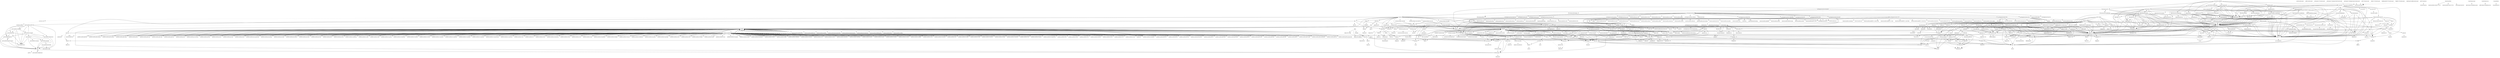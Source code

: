digraph depends {
    node [shape=plaintext]
"alsa-conf" -> "libasound-lic" [style=dotted]
"alsa-state" -> "alsa-state-lic" [style=dotted]
"alsa-state" -> "alsa-states" [style=dotted]
"alsa-state" -> "alsa-utils-alsactl"
"alsa-states" -> "alsa-state-lic" [style=dotted]
"alsa-utils-alsactl" -> "alsa-states" [style=dotted]
"alsa-utils-alsactl" -> "alsa-utils-lic" [style=dotted]
"alsa-utils-alsactl" -> "libasound2"
"alsa-utils-alsamixer" -> "alsa-utils-lic" [style=dotted]
"alsa-utils-alsamixer" -> "libasound2"
"alsa-utils-alsamixer" -> "libformw5"
"alsa-utils-alsamixer" -> "libmenuw5"
"alsa-utils-alsamixer" -> "libncursesw5"
"alsa-utils-alsamixer" -> "libpanelw5"
"alsa-utils-alsamixer" -> "libtinfo5"
"android-kernel-bootimg" -> "android-kernel-bootimg-lic" [style=dotted]
"apm" -> "apmd-lic" [style=dotted]
"apmd" -> "apmd-lic" [style=dotted]
"apmd" -> "libapm1"
"apm" -> "libapm1"
"avahi-daemon" -> "avahi-lic" [style=dotted]
"avahi-daemon" -> "base-files"
"avahi-daemon" -> "base-passwd"
"avahi-daemon" -> "libavahi-common3"
"avahi-daemon" -> "libavahi-core7"
"avahi-daemon" -> "libcap2"
"avahi-daemon" -> "libdaemon0"
"avahi-daemon" -> "libdbus-1-3"
"avahi-daemon" -> "libexpat1"
"avahi-daemon" -> "libnss-mdns" [style=dotted]
"avahi-daemon" -> "shadow"
"avahi-locale-en-gb" -> "virtual-locale-en-gb" [style=dotted]
"base-files" -> "base-files-lic" [style=dotted]
"base-passwd" -> "base-passwd-lic" [style=dotted]
"bash" -> "base-files"
"bash" -> "bash-lic" [style=dotted]
"bash" -> "libtinfo5"
"bluez5" -> "bluez5-lic" [style=dotted]
"bluez5" -> "libdbus-1-3"
"bluez5" -> "libglib-2.0-0"
"bluez5" -> "libreadline8"
"bluez5" -> "libudev1"
"busybox" -> "busybox-lic" [style=dotted]
"busybox" -> "busybox-udhcpc" [style=dotted]
"busybox-syslog" -> "busybox"
"busybox-syslog" -> "busybox-lic" [style=dotted]
"busybox-udhcpc" -> "busybox-lic" [style=dotted]
"connman" -> "bluez5"
"connman-conf" -> "connman-conf-lic" [style=dotted]
"connman" -> "connman-conf" [style=dotted]
"connman" -> "connman-lic" [style=dotted]
"connman" -> "connman-plugin-vpn-l2tp" [style=dotted]
"connman" -> "connman-plugin-vpn-openvpn" [style=dotted]
"connman" -> "connman-plugin-vpn-pppt" [style=dotted]
"connman" -> "connman-plugin-vpn-vpnc" [style=dotted]
"connman" -> "connman-tests" [style=dotted]
"connman" -> "connman-tools" [style=dotted]
"connman" -> "connman-vpn" [style=dotted]
"connman" -> "connman-wait-online" [style=dotted]
"connman" -> "dbus-1"
"connman" -> "iptables"
"connman" -> "libdbus-1-3"
"connman" -> "libglib-2.0-0"
"connman" -> "libgnutls30"
"connman" -> "neard" [style=dotted]
"connman" -> "ofono"
"connman" -> "openvpn"
"connman-plugin-vpn-l2tp" -> "connman-vpn"
"connman-plugin-vpn-openvpn" -> "connman-vpn"
"connman-plugin-vpn-openvpn" -> "libdbus-1-3"
"connman-plugin-vpn-vpnc" -> "connman-vpn"
"connman-plugin-vpn-vpnc" -> "libdbus-1-3"
"connman" -> "pptp-linux"
"connman-tests" -> "connman-lic" [style=dotted]
"connman-tests" -> "iptables"
"connman-tests" -> "libdbus-1-3"
"connman-tests" -> "libglib-2.0-0"
"connman-tests" -> "libgnutls30"
"connman-tools" -> "connman"
"connman-tools" -> "connman-lic" [style=dotted]
"connman-tools" -> "libglib-2.0-0"
"connman-tools" -> "libgnutls30"
"connman" -> "vpnc"
"connman-vpn" -> "connman-lic" [style=dotted]
"connman-vpn" -> "libdbus-1-3"
"connman-vpn" -> "libglib-2.0-0"
"connman-vpn" -> "libgnutls30"
"connman-wait-online" -> "connman-lic" [style=dotted]
"connman-wait-online" -> "libdbus-1-3"
"connman-wait-online" -> "libglib-2.0-0"
"connman" -> "wpa-supplicant"
"connman" -> "xl2tpd"
"cpushareholder-stub" -> "cpushareholder-stub-lic" [style=dotted]
"dbus-1" -> "base-files"
"dbus-1" -> "base-passwd"
"dbus-1" -> "dbus-lic" [style=dotted]
"dbus-1" -> "libdbus-1-3"
"dbus-1" -> "libexpat1"
"dbus-1" -> "libsystemd0"
"dbus-1" -> "shadow"
"directfb" -> "directfb-lic" [style=dotted]
"directfb" -> "libfreetype6"
"directfb" -> "libjpeg62"
"directfb" -> "libpng16-16"
"directfb" -> "libstdc++6"
"directfb" -> "libz1"
"dosfstools" -> "dosfstools-lic" [style=dotted]
"e2fsprogs-badblocks" -> "e2fsprogs-lic" [style=dotted]
"e2fsprogs-badblocks" -> "libcom-err2"
"e2fsprogs-badblocks" -> "libext2fs2"
"e2fsprogs-e2fsck" -> "e2fsprogs-lic" [style=dotted]
"e2fsprogs-e2fsck" -> "libblkid1"
"e2fsprogs-e2fsck" -> "libcom-err2"
"e2fsprogs-e2fsck" -> "libe2p2"
"e2fsprogs-e2fsck" -> "libext2fs2"
"e2fsprogs-e2fsck" -> "libuuid1"
"e2fsprogs" -> "e2fsprogs-badblocks"
"e2fsprogs" -> "e2fsprogs-e2fsck" [style=dotted]
"e2fsprogs" -> "e2fsprogs-lic" [style=dotted]
"e2fsprogs" -> "e2fsprogs-mke2fs" [style=dotted]
"e2fsprogs" -> "libblkid1"
"e2fsprogs" -> "libcom-err2"
"e2fsprogs" -> "libe2p2"
"e2fsprogs" -> "libext2fs2"
"e2fsprogs" -> "libss2"
"e2fsprogs" -> "libuuid1"
"e2fsprogs-mke2fs" -> "e2fsprogs-lic" [style=dotted]
"e2fsprogs-mke2fs" -> "libblkid1"
"e2fsprogs-mke2fs" -> "libcom-err2"
"e2fsprogs-mke2fs" -> "libe2p2"
"e2fsprogs-mke2fs" -> "libext2fs2"
"e2fsprogs-mke2fs" -> "libuuid1"
"fontconfig-utils" -> "libfontconfig1"
"fontconfig-utils" -> "libfontconfig-lic" [style=dotted]
"fontconfig-utils" -> "libfreetype6"
"glibc-gconv-iso8859-1" -> "glibc-gconv"
"glibc-locale-en-gb" -> "virtual-locale-en-gb" [style=dotted]
"gstreamer1.0" -> "gstreamer1.0-lic" [style=dotted]
"gstreamer1.0" -> "libcap2"
"gstreamer1.0" -> "libglib-2.0-0"
"gstreamer1.0-locale-en-gb" -> "virtual-locale-en-gb" [style=dotted]
"gstreamer1.0-plugins-bad-locale-en-gb" -> "virtual-locale-en-gb" [style=dotted]
"gstreamer1.0-plugins-base-locale-en-gb" -> "virtual-locale-en-gb" [style=dotted]
"gtk+3-demo" -> "gtk+3-lic" [style=dotted]
"gtk+3-demo" -> "libatk-1.0-0"
"gtk+3-demo" -> "libcairo2"
"gtk+3-demo" -> "libepoxy0"
"gtk+3-demo" -> "libgdk-pixbuf-2.0-0"
"gtk+3-demo" -> "libglib-2.0-0"
"gtk+3-demo" -> "libgtk-3.0"
"gtk+3-demo" -> "libharfbuzz0"
"gtk+3-demo" -> "pango"
"gtk+3-locale-en-gb" -> "virtual-locale-en-gb" [style=dotted]
"gtk+3-locale-en" -> "virtual-locale-en" [style=dotted]
"hdparm" -> "hdparm-lic" [style=dotted]
"iptables" -> "iptables-lic" [style=dotted]
"iptables" -> "iptables-modules" [style=dotted]
"iptables" -> "iptables-module-xt-standard"
"iptables" -> "kernel-module-iptable-filter" [style=dotted]
"iptables" -> "kernel-module-iptable-nat" [style=dotted]
"iptables" -> "kernel-module-ip-tables" [style=dotted]
"iptables" -> "kernel-module-ipt-masquerade" [style=dotted]
"iptables" -> "kernel-module-nf-conntrack-ipv4" [style=dotted]
"iptables" -> "kernel-module-nf-conntrack" [style=dotted]
"iptables" -> "kernel-module-nf-defrag-ipv4" [style=dotted]
"iptables" -> "kernel-module-nf-nat" [style=dotted]
"iptables" -> "kernel-module-x-tables" [style=dotted]
"iptables-module-ebt-802-3" -> "iptables"
"iptables-module-ebt-ip" -> "iptables"
"iptables-module-ebt-log" -> "iptables"
"iptables-module-ebt-mark-m" -> "iptables"
"iptables-module-ip6t-ah" -> "iptables"
"iptables-module-ip6t-dnat" -> "iptables"
"iptables-module-ip6t-dnpt" -> "iptables"
"iptables-module-ip6t-dst" -> "iptables"
"iptables-module-ip6t-eui64" -> "iptables"
"iptables-module-ip6t-frag" -> "iptables"
"iptables-module-ip6t-hbh" -> "iptables"
"iptables-module-ip6t-hl" -> "iptables"
"iptables-module-ip6t-icmp6" -> "iptables"
"iptables-module-ip6t-ipv6header" -> "iptables"
"iptables-module-ip6t-log" -> "iptables"
"iptables-module-ip6t-masquerade" -> "iptables"
"iptables-module-ip6t-mh" -> "iptables"
"iptables-module-ip6t-netmap" -> "iptables"
"iptables-module-ip6t-redirect" -> "iptables"
"iptables-module-ip6t-reject" -> "iptables"
"iptables-module-ip6t-rt" -> "iptables"
"iptables-module-ip6t-snat" -> "iptables"
"iptables-module-ip6t-snpt" -> "iptables"
"iptables-module-ip6t-srh" -> "iptables"
"iptables-module-ipt-ah" -> "iptables"
"iptables-module-ipt-clusterip" -> "iptables"
"iptables-module-ipt-dnat" -> "iptables"
"iptables-module-ipt-ecn" -> "iptables"
"iptables-module-ipt-icmp" -> "iptables"
"iptables-module-ipt-log" -> "iptables"
"iptables-module-ipt-masquerade" -> "iptables"
"iptables-module-ipt-netmap" -> "iptables"
"iptables-module-ipt-realm" -> "iptables"
"iptables-module-ipt-redirect" -> "iptables"
"iptables-module-ipt-reject" -> "iptables"
"iptables-module-ipt-snat" -> "iptables"
"iptables-module-ipt-ttl" -> "iptables"
"iptables-module-ipt-ulog" -> "iptables"
"iptables-modules" -> "iptables-lic" [style=dotted]
"iptables-modules" -> "iptables-module-ebt-802-3"
"iptables-modules" -> "iptables-module-ebt-ip"
"iptables-modules" -> "iptables-module-ebt-log"
"iptables-modules" -> "iptables-module-ebt-mark-m"
"iptables-modules" -> "iptables-module-ip6t-ah"
"iptables-modules" -> "iptables-module-ip6t-dnat"
"iptables-modules" -> "iptables-module-ip6t-dnpt"
"iptables-modules" -> "iptables-module-ip6t-dst"
"iptables-modules" -> "iptables-module-ip6t-eui64"
"iptables-modules" -> "iptables-module-ip6t-frag"
"iptables-modules" -> "iptables-module-ip6t-hbh"
"iptables-modules" -> "iptables-module-ip6t-hl"
"iptables-modules" -> "iptables-module-ip6t-icmp6"
"iptables-modules" -> "iptables-module-ip6t-ipv6header"
"iptables-modules" -> "iptables-module-ip6t-log"
"iptables-modules" -> "iptables-module-ip6t-masquerade"
"iptables-modules" -> "iptables-module-ip6t-mh"
"iptables-modules" -> "iptables-module-ip6t-netmap"
"iptables-modules" -> "iptables-module-ip6t-redirect"
"iptables-modules" -> "iptables-module-ip6t-reject"
"iptables-modules" -> "iptables-module-ip6t-rt"
"iptables-modules" -> "iptables-module-ip6t-snat"
"iptables-modules" -> "iptables-module-ip6t-snpt"
"iptables-modules" -> "iptables-module-ip6t-srh"
"iptables-modules" -> "iptables-module-ipt-ah"
"iptables-modules" -> "iptables-module-ipt-clusterip"
"iptables-modules" -> "iptables-module-ipt-dnat"
"iptables-modules" -> "iptables-module-ipt-ecn"
"iptables-modules" -> "iptables-module-ipt-icmp"
"iptables-modules" -> "iptables-module-ipt-log"
"iptables-modules" -> "iptables-module-ipt-masquerade"
"iptables-modules" -> "iptables-module-ipt-netmap"
"iptables-modules" -> "iptables-module-ipt-realm"
"iptables-modules" -> "iptables-module-ipt-redirect"
"iptables-modules" -> "iptables-module-ipt-reject"
"iptables-modules" -> "iptables-module-ipt-snat"
"iptables-modules" -> "iptables-module-ipt-ttl"
"iptables-modules" -> "iptables-module-ipt-ulog"
"iptables-modules" -> "iptables-module-xt-addrtype"
"iptables-modules" -> "iptables-module-xt-audit"
"iptables-modules" -> "iptables-module-xt-bpf"
"iptables-modules" -> "iptables-module-xt-cgroup"
"iptables-modules" -> "iptables-module-xt-checksum"
"iptables-modules" -> "iptables-module-xt-classify"
"iptables-modules" -> "iptables-module-xt-cluster"
"iptables-modules" -> "iptables-module-xt-comment"
"iptables-modules" -> "iptables-module-xt-connbytes"
"iptables-modules" -> "iptables-module-xt-connlimit"
"iptables-modules" -> "iptables-module-xt-connmark"
"iptables-modules" -> "iptables-module-xt-connsecmark"
"iptables-modules" -> "iptables-module-xt-conntrack"
"iptables-modules" -> "iptables-module-xt-cpu"
"iptables-modules" -> "iptables-module-xt-ct"
"iptables-modules" -> "iptables-module-xt-dccp"
"iptables-modules" -> "iptables-module-xt-devgroup"
"iptables-modules" -> "iptables-module-xt-dscp"
"iptables-modules" -> "iptables-module-xt-ecn"
"iptables-modules" -> "iptables-module-xt-esp"
"iptables-modules" -> "iptables-module-xt-hashlimit"
"iptables-modules" -> "iptables-module-xt-helper"
"iptables-modules" -> "iptables-module-xt-hmark"
"iptables-modules" -> "iptables-module-xt-idletimer"
"iptables-modules" -> "iptables-module-xt-ipcomp"
"iptables-modules" -> "iptables-module-xt-iprange"
"iptables-modules" -> "iptables-module-xt-ipvs"
"iptables-modules" -> "iptables-module-xt-led"
"iptables-modules" -> "iptables-module-xt-length"
"iptables-modules" -> "iptables-module-xt-limit"
"iptables-modules" -> "iptables-module-xt-mac"
"iptables-modules" -> "iptables-module-xt-mangle"
"iptables-modules" -> "iptables-module-xt-mark"
"iptables-modules" -> "iptables-module-xt-multiport"
"iptables-modules" -> "iptables-module-xt-nfacct"
"iptables-modules" -> "iptables-module-xt-nflog"
"iptables-modules" -> "iptables-module-xt-nfqueue"
"iptables-modules" -> "iptables-module-xt-notrack"
"iptables-modules" -> "iptables-module-xt-osf"
"iptables-modules" -> "iptables-module-xt-owner"
"iptables-modules" -> "iptables-module-xt-physdev"
"iptables-modules" -> "iptables-module-xt-pkttype"
"iptables-modules" -> "iptables-module-xt-policy"
"iptables-modules" -> "iptables-module-xt-quota"
"iptables-modules" -> "iptables-module-xt-rateest"
"iptables-modules" -> "iptables-module-xt-recent"
"iptables-modules" -> "iptables-module-xt-rpfilter"
"iptables-modules" -> "iptables-module-xt-sctp"
"iptables-modules" -> "iptables-module-xt-secmark"
"iptables-modules" -> "iptables-module-xt-set"
"iptables-modules" -> "iptables-module-xt-socket"
"iptables-modules" -> "iptables-module-xt-standard"
"iptables-modules" -> "iptables-module-xt-state"
"iptables-modules" -> "iptables-module-xt-statistic"
"iptables-modules" -> "iptables-module-xt-string"
"iptables-modules" -> "iptables-module-xt-synproxy"
"iptables-modules" -> "iptables-module-xt-tcp"
"iptables-modules" -> "iptables-module-xt-tcpmss"
"iptables-modules" -> "iptables-module-xt-tcpoptstrip"
"iptables-modules" -> "iptables-module-xt-tee"
"iptables-modules" -> "iptables-module-xt-time"
"iptables-modules" -> "iptables-module-xt-tos"
"iptables-modules" -> "iptables-module-xt-tproxy"
"iptables-modules" -> "iptables-module-xt-trace"
"iptables-modules" -> "iptables-module-xt-u32"
"iptables-modules" -> "iptables-module-xt-udp"
"iptables-module-xt-addrtype" -> "iptables"
"iptables-module-xt-audit" -> "iptables"
"iptables-module-xt-bpf" -> "iptables"
"iptables-module-xt-cgroup" -> "iptables"
"iptables-module-xt-checksum" -> "iptables"
"iptables-module-xt-classify" -> "iptables"
"iptables-module-xt-cluster" -> "iptables"
"iptables-module-xt-comment" -> "iptables"
"iptables-module-xt-connbytes" -> "iptables"
"iptables-module-xt-connlimit" -> "iptables"
"iptables-module-xt-connmark" -> "iptables"
"iptables-module-xt-connsecmark" -> "iptables"
"iptables-module-xt-conntrack" -> "iptables"
"iptables-module-xt-cpu" -> "iptables"
"iptables-module-xt-ct" -> "iptables"
"iptables-module-xt-dccp" -> "iptables"
"iptables-module-xt-devgroup" -> "iptables"
"iptables-module-xt-dscp" -> "iptables"
"iptables-module-xt-ecn" -> "iptables"
"iptables-module-xt-esp" -> "iptables"
"iptables-module-xt-hashlimit" -> "iptables"
"iptables-module-xt-helper" -> "iptables"
"iptables-module-xt-hmark" -> "iptables"
"iptables-module-xt-idletimer" -> "iptables"
"iptables-module-xt-ipcomp" -> "iptables"
"iptables-module-xt-iprange" -> "iptables"
"iptables-module-xt-ipvs" -> "iptables"
"iptables-module-xt-led" -> "iptables"
"iptables-module-xt-length" -> "iptables"
"iptables-module-xt-limit" -> "iptables"
"iptables-module-xt-mac" -> "iptables"
"iptables-module-xt-mangle" -> "iptables"
"iptables-module-xt-mark" -> "iptables"
"iptables-module-xt-multiport" -> "iptables"
"iptables-module-xt-nfacct" -> "iptables"
"iptables-module-xt-nflog" -> "iptables"
"iptables-module-xt-nfqueue" -> "iptables"
"iptables-module-xt-notrack" -> "iptables"
"iptables-module-xt-osf" -> "iptables"
"iptables-module-xt-owner" -> "iptables"
"iptables-module-xt-physdev" -> "iptables"
"iptables-module-xt-pkttype" -> "iptables"
"iptables-module-xt-policy" -> "iptables"
"iptables-module-xt-quota" -> "iptables"
"iptables-module-xt-rateest" -> "iptables"
"iptables-module-xt-recent" -> "iptables"
"iptables-module-xt-rpfilter" -> "iptables"
"iptables-module-xt-sctp" -> "iptables"
"iptables-module-xt-secmark" -> "iptables"
"iptables-module-xt-set" -> "iptables"
"iptables-module-xt-socket" -> "iptables"
"iptables-module-xt-standard" -> "iptables"
"iptables-module-xt-state" -> "iptables"
"iptables-module-xt-statistic" -> "iptables"
"iptables-module-xt-string" -> "iptables"
"iptables-module-xt-synproxy" -> "iptables"
"iptables-module-xt-tcp" -> "iptables"
"iptables-module-xt-tcpmss" -> "iptables"
"iptables-module-xt-tcpoptstrip" -> "iptables"
"iptables-module-xt-tee" -> "iptables"
"iptables-module-xt-time" -> "iptables"
"iptables-module-xt-tos" -> "iptables"
"iptables-module-xt-tproxy" -> "iptables"
"iptables-module-xt-trace" -> "iptables"
"iptables-module-xt-u32" -> "iptables"
"iptables-module-xt-udp" -> "iptables"
"iw" -> "iw-lic" [style=dotted]
"iw" -> "libnl-3-200"
"iw" -> "libnl-genl-3-200"
"kbd-consolefonts" -> "kbd-lic" [style=dotted]
"kbd" -> "kbd-lic" [style=dotted]
"kbd-keymaps" -> "kbd-lic" [style=dotted]
"kernel-modules" -> "kernel-module-overlay-3.18.31"
"kernel-modules" -> "kernel-module-wlan-3.18.31"
"kernel-modules" -> "linux-xiaomi-tissot-lic" [style=dotted]
"keymaps" -> "kbd"
"keymaps" -> "keymaps-lic" [style=dotted]
"kmod" -> "kmod-lic" [style=dotted]
"kmod" -> "libz1"
"libacl1" -> "acl-lic" [style=dotted]
"libacl1" -> "libattr1"
"libapm1" -> "apmd-lic" [style=dotted]
"libarchive" -> "libarchive-lic" [style=dotted]
"libarchive" -> "libbz2-1"
"libarchive" -> "liblzma5"
"libarchive" -> "liblzo2-2"
"libarchive" -> "libxml2"
"libarchive" -> "libz1"
"libasound2" -> "alsa-conf"
"libasound2" -> "libasound-lic" [style=dotted]
"libatk-1.0-0" -> "libatk-1.0-lic" [style=dotted]
"libatk-1.0-0" -> "libglib-2.0-0"
"libatk-1.0-locale-en-gb" -> "virtual-locale-en-gb" [style=dotted]
"libattr1" -> "attr-lic" [style=dotted]
"libavahi-common3" -> "avahi-lic" [style=dotted]
"libavahi-core7" -> "avahi-lic" [style=dotted]
"libavahi-core7" -> "libavahi-common3"
"libblkid1" -> "libuuid1"
"libbz2-1" -> "bzip2-lic" [style=dotted]
"libcairo2" -> "directfb"
"libcairo2" -> "libcairo-lic" [style=dotted]
"libcairo2" -> "libfontconfig1"
"libcairo2" -> "libfreetype6"
"libcairo2" -> "libpixman-1-0"
"libcairo2" -> "libpng16-16"
"libcairo2" -> "libz1"
"libcairo-gobject2" -> "directfb"
"libcairo-gobject2" -> "libcairo2"
"libcairo-gobject2" -> "libcairo-lic" [style=dotted]
"libcairo-gobject2" -> "libfontconfig1"
"libcairo-gobject2" -> "libfreetype6"
"libcairo-gobject2" -> "libglib-2.0-0"
"libcairo-gobject2" -> "libpixman-1-0"
"libcairo-gobject2" -> "libpng16-16"
"libcairo-gobject2" -> "libz1"
"libcap2" -> "libcap-lic" [style=dotted]
"libcom-err2" -> "e2fsprogs-lic" [style=dotted]
"libconnman-qt5-1" -> "connman"
"libconnman-qt5-1" -> "libconnman-qt5-lic" [style=dotted]
"libconnman-qt5-1" -> "libconnman-qt5-plugins" [style=dotted]
"libconnman-qt5-1" -> "libconnman-qt5-qmlplugins" [style=dotted]
"libconnman-qt5-1" -> "libstdc++6"
"libconnman-qt5-1" -> "qtbase"
"libconnman-qt5-plugins" -> "libconnman-qt5-lic" [style=dotted]
"libconnman-qt5-qmlplugins" -> "libconnman-qt5-1"
"libconnman-qt5-qmlplugins" -> "libconnman-qt5-lic" [style=dotted]
"libconnman-qt5-qmlplugins" -> "libstdc++6"
"libconnman-qt5-qmlplugins" -> "qtbase"
"libconnman-qt5-qmlplugins" -> "qtdeclarative"
"libcrypt1" -> "libcrypt-lic" [style=dotted]
"libcrypto1.1" -> "openssl-conf" [style=dotted]
"libcrypto1.1" -> "openssl-lic" [style=dotted]
"libdaemon0" -> "libdaemon-lic" [style=dotted]
"libdbus-1-3" -> "dbus-1" [style=dotted]
"libdbus-1-3" -> "dbus-lic" [style=dotted]
"libdbus-1-3" -> "libsystemd0"
"libe2p2" -> "e2fsprogs-lic" [style=dotted]
"libepoxy0" -> "libepoxy-lic" [style=dotted]
"liberation-fonts" -> "fontconfig-utils"
"liberation-fonts" -> "liberation-fonts-lic" [style=dotted]
"libexpat1" -> "libexpat-lic" [style=dotted]
"libext2fs2" -> "e2fsprogs-lic" [style=dotted]
"libext2fs2" -> "libblkid1"
"libext2fs2" -> "libcom-err2"
"libffi6" -> "libffi-lic" [style=dotted]
"libfontconfig1" -> "libexpat1"
"libfontconfig1" -> "libfontconfig-lic" [style=dotted]
"libfontconfig1" -> "libfreetype6"
"libformw5" -> "libncursesw5"
"libformw5" -> "libtinfo5"
"libfreetype6" -> "libfreetype-lic" [style=dotted]
"libfreetype6" -> "libz1"
"libfribidi0" -> "libfribidi-lic" [style=dotted]
"libgcrypt" -> "libcap2"
"libgcrypt" -> "libgcrypt-lic" [style=dotted]
"libgcrypt" -> "libgpg-error"
"libgdk-pixbuf-2.0-0" -> "libgdk-pixbuf-2.0-lic" [style=dotted]
"libgdk-pixbuf-2.0-0" -> "libglib-2.0-0"
"libgdk-pixbuf-2.0-0" -> "shared-mime-info"
"libgdk-pixbuf-2.0-loader-gif" -> "libgdk-pixbuf-2.0-0"
"libgdk-pixbuf-2.0-loader-gif" -> "libglib-2.0-0"
"libgdk-pixbuf-2.0-loader-jpeg" -> "libgdk-pixbuf-2.0-0"
"libgdk-pixbuf-2.0-loader-jpeg" -> "libglib-2.0-0"
"libgdk-pixbuf-2.0-loader-jpeg" -> "libjpeg62"
"libgdk-pixbuf-2.0-loader-png" -> "libgdk-pixbuf-2.0-0"
"libgdk-pixbuf-2.0-loader-png" -> "libglib-2.0-0"
"libgdk-pixbuf-2.0-loader-png" -> "libpng16-16"
"libgdk-pixbuf-2.0-loader-xpm" -> "libgdk-pixbuf-2.0-0"
"libgdk-pixbuf-2.0-loader-xpm" -> "libglib-2.0-0"
"libgdk-pixbuf-2.0-locale-en-gb" -> "virtual-locale-en-gb" [style=dotted]
"libglib-2.0-0" -> "libffi6"
"libglib-2.0-0" -> "libglib-2.0-lic" [style=dotted]
"libglib-2.0-0" -> "libmount1"
"libglib-2.0-0" -> "libpcre1"
"libglib-2.0-0" -> "libz1"
"libglib-2.0-0" -> "shared-mime-info" [style=dotted]
"libglib-2.0-locale-en-gb" -> "virtual-locale-en-gb" [style=dotted]
"libglib-2.0-utils" -> "libglib-2.0-0"
"libglib-2.0-utils" -> "libglib-2.0-lic" [style=dotted]
"libgmp10" -> "libgmp-lic" [style=dotted]
"libgnutls30" -> "libgmp10"
"libgnutls30" -> "libgnutls-lic" [style=dotted]
"libgnutls30" -> "libidn2-0"
"libgnutls30" -> "libunistring2"
"libgnutls30" -> "nettle"
"libgpg-error" -> "libgpg-error-lic" [style=dotted]
"libgstapp-1.0-0" -> "gstreamer1.0"
"libgstapp-1.0-0" -> "libglib-2.0-0"
"libgstaudio-1.0-0" -> "gstreamer1.0"
"libgstaudio-1.0-0" -> "libglib-2.0-0"
"libgstaudio-1.0-0" -> "libgsttag-1.0-0"
"libgstaudio-1.0-0" -> "liborc-0.4-0"
"libgstaudio-1.0-0" -> "libz1"
"libgstpbutils-1.0-0" -> "gstreamer1.0"
"libgstpbutils-1.0-0" -> "libglib-2.0-0"
"libgstpbutils-1.0-0" -> "libgstaudio-1.0-0"
"libgstpbutils-1.0-0" -> "libgsttag-1.0-0"
"libgstpbutils-1.0-0" -> "libgstvideo-1.0-0"
"libgstpbutils-1.0-0" -> "liborc-0.4-0"
"libgstpbutils-1.0-0" -> "libz1"
"libgstphotography-1.0-0" -> "gstreamer1.0"
"libgstphotography-1.0-0" -> "libglib-2.0-0"
"libgsttag-1.0-0" -> "gstreamer1.0"
"libgsttag-1.0-0" -> "libglib-2.0-0"
"libgsttag-1.0-0" -> "libz1"
"libgstvideo-1.0-0" -> "gstreamer1.0"
"libgstvideo-1.0-0" -> "libglib-2.0-0"
"libgstvideo-1.0-0" -> "liborc-0.4-0"
"libgtk-3.0" -> "adwaita-icon-theme-symbolic" [style=dotted]
"libgtk-3.0" -> "glibc-gconv-iso8859-1" [style=dotted]
"libgtk-3.0" -> "gtk+3-lic" [style=dotted]
"libgtk-3.0" -> "libatk-1.0-0"
"libgtk-3.0" -> "libcairo2"
"libgtk-3.0" -> "libcairo-gobject2"
"libgtk-3.0" -> "libepoxy0"
"libgtk-3.0" -> "liberation-fonts" [style=dotted]
"libgtk-3.0" -> "libfontconfig1"
"libgtk-3.0" -> "libfreetype6"
"libgtk-3.0" -> "libfribidi0"
"libgtk-3.0" -> "libgdk-pixbuf-2.0-0"
"libgtk-3.0" -> "libgdk-pixbuf-2.0-loader-gif" [style=dotted]
"libgtk-3.0" -> "libgdk-pixbuf-2.0-loader-jpeg" [style=dotted]
"libgtk-3.0" -> "libgdk-pixbuf-2.0-loader-png" [style=dotted]
"libgtk-3.0" -> "libgdk-pixbuf-2.0-loader-xpm" [style=dotted]
"libgtk-3.0" -> "libglib-2.0-0"
"libgtk-3.0" -> "libglib-2.0-utils"
"libgtk-3.0" -> "libharfbuzz0"
"libgtk-3.0" -> "libxkbcommon0"
"libgtk-3.0" -> "pango"
"libgtk-3.0" -> "shared-mime-info" [style=dotted]
"libgtk-3.0" -> "wayland"
"libharfbuzz0" -> "libfreetype6"
"libharfbuzz0" -> "libglib-2.0-0"
"libharfbuzz0" -> "libharfbuzz-lic" [style=dotted]
"libharfbuzz0" -> "libstdc++6"
"libhybris" -> "libhybris-lic" [style=dotted]
"libhybris" -> "libstdc++6"
"libhybris" -> "wayland"
"libicudata63" -> "icu-lic" [style=dotted]
"libicui18n63" -> "icu-lic" [style=dotted]
"libicui18n63" -> "libicudata63"
"libicui18n63" -> "libicuuc63"
"libicui18n63" -> "libstdc++6"
"libicuuc63" -> "icu-lic" [style=dotted]
"libicuuc63" -> "libicudata63"
"libicuuc63" -> "libstdc++6"
"libidn2-0" -> "libidn2-lic" [style=dotted]
"libidn2-0" -> "libunistring2"
"libjpeg62" -> "libjpeg-lic" [style=dotted]
"libjson-c4" -> "libjson-c-lic" [style=dotted]
"libkf5bluezqt5" -> "libkf5bluezqt-lic" [style=dotted]
"libkf5bluezqt5" -> "libstdc++6"
"libkf5bluezqt5" -> "qtbase"
"libkf5bluezqt5" -> "qtdeclarative"
"libkf5bluezqt5" -> "qtdeclarative-qmlplugins"
"libkmod2" -> "kmod-lic" [style=dotted]
"libkmod2" -> "libz1"
"liblunasysmgrcommon3" -> "libglib-2.0-0"
"liblunasysmgrcommon3" -> "libjson-c4"
"liblunasysmgrcommon3" -> "liblunasysmgrcommon-lic" [style=dotted]
"liblunasysmgrcommon3" -> "libnyx7"
"liblunasysmgrcommon3" -> "libpbnjson"
"liblunasysmgrcommon3" -> "libsqlite3-0"
"liblunasysmgrcommon3" -> "libstdc++6"
"liblunasysmgrcommon3" -> "luna-service2"
"liblunasysmgrcommon3" -> "pmloglib"
"liblunasysmgrcommon3" -> "qtbase"
"liblzma5" -> "xz-lic" [style=dotted]
"liblzo2-2" -> "liblzo2-lic" [style=dotted]
"libmenuw5" -> "libncursesw5"
"libmenuw5" -> "libtinfo5"
"libmount1" -> "libblkid1"
"libmount1" -> "libuuid1"
"libncursesw5" -> "libtinfo5"
"libnemodbus1" -> "libnemodbus-lic" [style=dotted]
"libnemodbus1" -> "libstdc++6"
"libnemodbus1" -> "qtbase"
"libnemodbus1" -> "qtdeclarative"
"libnl-3-200" -> "libnl-3-lic" [style=dotted]
"libnl-genl-3-200" -> "libnl-3-200"
"libnl-genl-3-200" -> "libnl-3-lic" [style=dotted]
"libnss-mdns" -> "avahi-daemon"
"libnss-mdns" -> "libnss-mdns-lic" [style=dotted]
"libnyx7" -> "libglib-2.0-0"
"libnyx7" -> "libnyx-lic" [style=dotted]
"libnyx7" -> "pmloglib"
"libopkg1" -> "libarchive"
"libopkg1" -> "opkg-lic" [style=dotted]
"libpanelw5" -> "libncursesw5"
"libpanelw5" -> "libtinfo5"
"libpbnjson" -> "libglib-2.0-0"
"libpbnjson" -> "libgmp10"
"libpbnjson" -> "libpbnjson-lic" [style=dotted]
"libpbnjson" -> "libstdc++6"
"libpbnjson" -> "libyajl2"
"libpbnjson" -> "uriparser"
"libpcap1" -> "libpcap-lic" [style=dotted]
"libpcre1" -> "libpcre-lic" [style=dotted]
"libpixman-1-0" -> "libpixman-1-lic" [style=dotted]
"libpng16-16" -> "libpng16-lic" [style=dotted]
"libpng16-16" -> "libz1"
"libqofono-qt5-0" -> "libqofono-qt5-lic" [style=dotted]
"libqofono-qt5-0" -> "libqt5xmlpatterns5"
"libqofono-qt5-0" -> "libstdc++6"
"libqofono-qt5-0" -> "qtbase"
"libqofono-qt5-0" -> "qtdeclarative"
"libqt5xmlpatterns5" -> "libqt5xmlpatterns-lic" [style=dotted]
"libqt5xmlpatterns5" -> "libqt5xmlpatterns-plugins" [style=dotted]
"libqt5xmlpatterns5" -> "libqt5xmlpatterns-qmlplugins" [style=dotted]
"libqt5xmlpatterns5" -> "libstdc++6"
"libqt5xmlpatterns5" -> "qtbase"
"libqt5xmlpatterns-plugins" -> "libqt5xmlpatterns-lic" [style=dotted]
"libqt5xmlpatterns-qmlplugins" -> "libqt5xmlpatterns5"
"libqt5xmlpatterns-qmlplugins" -> "libqt5xmlpatterns-lic" [style=dotted]
"libqt5xmlpatterns-qmlplugins" -> "libstdc++6"
"libqt5xmlpatterns-qmlplugins" -> "qtbase"
"libqt5xmlpatterns-qmlplugins" -> "qtdeclarative"
"libreadline8" -> "libreadline-lic" [style=dotted]
"libreadline8" -> "libtinfo5"
"libsqlite3-0" -> "sqlite3-lic" [style=dotted]
"libss2" -> "e2fsprogs-lic" [style=dotted]
"libss2" -> "libcom-err2"
"libssl1.1" -> "libcrypto1.1"
"libssl1.1" -> "openssl-lic" [style=dotted]
"libstdc++6" -> "gcc-runtime-lic" [style=dotted]
"libsystemd0" -> "libcap2"
"libsystemd0" -> "liblzma5"
"libsystemd0" -> "libmount1"
"libtinfo5" -> "ncurses-terminfo-base" [style=dotted]
"libtirpc3" -> "libtirpc-lic" [style=dotted]
"libudev1" -> "libmount1"
"libunistring2" -> "libunistring-lic" [style=dotted]
"libusb-1.0-0" -> "libudev1"
"libusb-1.0-0" -> "libusb-1.0-lic" [style=dotted]
"libxkbcommon0" -> "libxkbcommon-lic" [style=dotted]
"libxml2" -> "libxml2-lic" [style=dotted]
"libxml2" -> "libz1"
"libyajl2" -> "libyajl-lic" [style=dotted]
"libz1" -> "libz-lic" [style=dotted]
"locale-base-en-gb" -> "glibc-binary-localedata-en-gb"
"locale-base-en-us" -> "glibc-binary-localedata-en-us"
"luna-next-cardshell" -> "libconnman-qt5-1"
"luna-next-cardshell" -> "libnemodbus1"
"luna-next-cardshell" -> "libqofono-qt5-0"
"luna-next-cardshell" -> "luna-next"
"luna-next-cardshell" -> "luna-next-cardshell-lic" [style=dotted]
"luna-next-cardshell" -> "luneos-components"
"luna-next-cardshell" -> "qtdeclarative-qmlplugins"
"luna-next-cardshell" -> "qtgraphicaleffects-qmlplugins"
"luna-next-cardshell" -> "qtmultimedia-qmlplugins"
"luna-next-cardshell" -> "qtquickcontrols-qmlplugins"
"luna-next-conf" -> "luna-next-conf-lic" [style=dotted]
"luna-next" -> "libhybris"
"luna-next" -> "liblunasysmgrcommon3"
"luna-next" -> "libstdc++6"
"luna-next" -> "libsystemd0"
"luna-next" -> "luna-next-conf"
"luna-next" -> "luna-next-lic" [style=dotted]
"luna-next" -> "qtbase"
"luna-next" -> "qtdeclarative"
"luna-next" -> "qtwayland"
"luna-next" -> "wayland"
"luna-next" -> "xkeyboard-config"
"luna-service2" -> "bash"
"luna-service2" -> "cpushareholder-stub"
"luna-service2" -> "libglib-2.0-0"
"luna-service2" -> "libpbnjson"
"luna-service2" -> "libstdc++6"
"luna-service2" -> "luna-service2-lic" [style=dotted]
"luna-service2" -> "luna-service2-security-conf"
"luna-service2" -> "pmloglib"
"luna-service2" -> "rdx-utils-stub"
"luna-service2-security-conf" -> "luna-service2-security-conf-lic" [style=dotted]
"luneos-components" -> "libkf5bluezqt5"
"luneos-components" -> "libstdc++6"
"luneos-components" -> "luna-service2"
"luneos-components" -> "luneos-components-lic" [style=dotted]
"luneos-components" -> "qtbase"
"luneos-components" -> "qtdeclarative"
"luneos-components" -> "qtlocation" [style=dotted]
"luneos-components" -> "qtquickcontrols2"
"mobile-broadband-provider-info" -> "mobile-broadband-provider-info-lic" [style=dotted]
"mtdev" -> "mtdev-lic" [style=dotted]
"ncurses-terminfo-base" -> "ncurses-lic" [style=dotted]
"neard" -> "bluez5" [style=dotted]
"neard" -> "dbus-1"
"neard" -> "libdbus-1-3"
"neard" -> "libglib-2.0-0"
"neard" -> "libnl-3-200"
"neard" -> "libnl-genl-3-200"
"neard" -> "neard-lic" [style=dotted]
"neard" -> "wpa-supplicant" [style=dotted]
"netbase" -> "netbase-lic" [style=dotted]
"nettle" -> "libgmp10"
"nettle" -> "nettle-lic" [style=dotted]
"ofono-conf" -> "ofono-conf-lic" [style=dotted]
"ofono" -> "dbus-1"
"ofono" -> "kernel-module-tun" [style=dotted]
"ofono" -> "libdbus-1-3"
"ofono" -> "libglib-2.0-0"
"ofono" -> "libudev1"
"ofono" -> "mobile-broadband-provider-info"
"ofono" -> "mobile-broadband-provider-info" [style=dotted]
"ofono" -> "ofono-conf"
"ofono" -> "ofono-lic" [style=dotted]
"openssh-keygen" -> "libcrypto1.1"
"openssh-keygen" -> "openssh-lic" [style=dotted]
"openssh" -> "openssh-keygen"
"openssh" -> "openssh-lic" [style=dotted]
"openssh" -> "openssh-scp"
"openssh" -> "openssh-ssh"
"openssh" -> "openssh-sshd"
"openssh-scp" -> "openssh-lic" [style=dotted]
"openssh-sshd" -> "base-files"
"openssh-sshd" -> "base-passwd"
"openssh-sshd" -> "libcrypt1"
"openssh-sshd" -> "libcrypto1.1"
"openssh-sshd" -> "libz1"
"openssh-sshd" -> "openssh-keygen"
"openssh-sshd" -> "openssh-lic" [style=dotted]
"openssh-sshd" -> "shadow"
"openssh-ssh" -> "libcrypto1.1"
"openssh-ssh" -> "libz1"
"openssh-ssh" -> "openssh-lic" [style=dotted]
"openssl-conf" -> "openssl-lic" [style=dotted]
"openvpn" -> "kernel-module-tun" [style=dotted]
"openvpn" -> "libcrypto1.1"
"openvpn" -> "liblzo2-2"
"openvpn" -> "libssl1.1"
"openvpn" -> "openvpn-lic" [style=dotted]
"opkg-arch-config" -> "opkg-arch-config-lic" [style=dotted]
"opkg" -> "libarchive"
"opkg" -> "libopkg1"
"opkg" -> "opkg-arch-config"
"opkg" -> "opkg-lic" [style=dotted]
"os-release" -> "os-release-lic" [style=dotted]
"packagegroup-base-3g" -> "kernel-module-cdc-acm" [style=dotted]
"packagegroup-base-3g" -> "kernel-module-cdc-wdm" [style=dotted]
"packagegroup-base-3g" -> "ofono"
"packagegroup-base-3g" -> "packagegroup-base-lic" [style=dotted]
"packagegroup-base-alsa" -> "alsa-state"
"packagegroup-base-alsa" -> "alsa-utils-alsactl"
"packagegroup-base-alsa" -> "alsa-utils-alsamixer"
"packagegroup-base-alsa" -> "kernel-module-snd-mixer-oss" [style=dotted]
"packagegroup-base-alsa" -> "kernel-module-snd-pcm-oss" [style=dotted]
"packagegroup-base-alsa" -> "packagegroup-base-lic" [style=dotted]
"packagegroup-base-apm" -> "apm"
"packagegroup-base-apm" -> "apmd"
"packagegroup-base-apm" -> "packagegroup-base-lic" [style=dotted]
"packagegroup-base-bluetooth" -> "bluez5"
"packagegroup-base-bluetooth" -> "kernel-module-bluetooth" [style=dotted]
"packagegroup-base-bluetooth" -> "kernel-module-bnep" [style=dotted]
"packagegroup-base-bluetooth" -> "kernel-module-hci-uart" [style=dotted]
"packagegroup-base-bluetooth" -> "kernel-module-hci-usb" [style=dotted]
"packagegroup-base-bluetooth" -> "kernel-module-hci-vhci" [style=dotted]
"packagegroup-base-bluetooth" -> "kernel-module-hidp" [style=dotted]
"packagegroup-base-bluetooth" -> "kernel-module-l2cap" [style=dotted]
"packagegroup-base-bluetooth" -> "kernel-module-rfcomm" [style=dotted]
"packagegroup-base-bluetooth" -> "kernel-module-sco" [style=dotted]
"packagegroup-base-bluetooth" -> "packagegroup-base-lic" [style=dotted]
"packagegroup-base-ext2" -> "e2fsprogs"
"packagegroup-base-ext2" -> "e2fsprogs-e2fsck"
"packagegroup-base-ext2" -> "e2fsprogs-mke2fs"
"packagegroup-base-ext2" -> "hdparm"
"packagegroup-base-ext2" -> "packagegroup-base-lic" [style=dotted]
"packagegroup-base-extended" -> "packagegroup-base"
"packagegroup-base-extended" -> "packagegroup-base-3g"
"packagegroup-base-extended" -> "packagegroup-base-lic" [style=dotted]
"packagegroup-base-ipv6" -> "kernel-module-ipv6" [style=dotted]
"packagegroup-base-ipv6" -> "packagegroup-base-lic" [style=dotted]
"packagegroup-base" -> "kernel-module-input" [style=dotted]
"packagegroup-base" -> "kernel-module-nls-utf8" [style=dotted]
"packagegroup-base" -> "kernel-module-rtc-dev" [style=dotted]
"packagegroup-base" -> "kernel-module-rtc-proc" [style=dotted]
"packagegroup-base" -> "kernel-module-rtc-sysfs" [style=dotted]
"packagegroup-base" -> "kernel-module-uinput" [style=dotted]
"packagegroup-base" -> "kernel-module-unix" [style=dotted]
"packagegroup-base-keyboard" -> "keymaps"
"packagegroup-base-keyboard" -> "packagegroup-base-lic" [style=dotted]
"packagegroup-base" -> "module-init-tools"
"packagegroup-base-nfc" -> "kernel-module-nfc" [style=dotted]
"packagegroup-base-nfc" -> "neard"
"packagegroup-base-nfc" -> "packagegroup-base-lic" [style=dotted]
"packagegroup-base-nfs" -> "kernel-module-nfs" [style=dotted]
"packagegroup-base-nfs" -> "packagegroup-base-lic" [style=dotted]
"packagegroup-base-nfs" -> "rpcbind"
"packagegroup-base" -> "packagegroup-base-alsa"
"packagegroup-base" -> "packagegroup-base-apm"
"packagegroup-base" -> "packagegroup-base-bluetooth"
"packagegroup-base" -> "packagegroup-base-ext2"
"packagegroup-base" -> "packagegroup-base-ipv6"
"packagegroup-base" -> "packagegroup-base-keyboard"
"packagegroup-base" -> "packagegroup-base-lic" [style=dotted]
"packagegroup-base" -> "packagegroup-base-nfc"
"packagegroup-base" -> "packagegroup-base-nfs"
"packagegroup-base" -> "packagegroup-base-phone"
"packagegroup-base" -> "packagegroup-base-usbgadget"
"packagegroup-base" -> "packagegroup-base-usbhost"
"packagegroup-base" -> "packagegroup-base-wifi"
"packagegroup-base" -> "packagegroup-base-zeroconf"
"packagegroup-base" -> "packagegroup-distro-base"
"packagegroup-base" -> "packagegroup-machine-base"
"packagegroup-base-phone" -> "ofono"
"packagegroup-base-phone" -> "packagegroup-base-lic" [style=dotted]
"packagegroup-base-usbgadget" -> "kernel-module-gadgetfs" [style=dotted]
"packagegroup-base-usbgadget" -> "kernel-module-g-ether" [style=dotted]
"packagegroup-base-usbgadget" -> "kernel-module-g-file-storage" [style=dotted]
"packagegroup-base-usbgadget" -> "kernel-module-g-serial" [style=dotted]
"packagegroup-base-usbgadget" -> "kernel-module-pxa27x_udc" [style=dotted]
"packagegroup-base-usbgadget" -> "packagegroup-base-lic" [style=dotted]
"packagegroup-base-usbhost" -> "kernel-module-ehci-hcd" [style=dotted]
"packagegroup-base-usbhost" -> "kernel-module-mousedev" [style=dotted]
"packagegroup-base-usbhost" -> "kernel-module-ohci-hcd" [style=dotted]
"packagegroup-base-usbhost" -> "kernel-module-scsi-mod" [style=dotted]
"packagegroup-base-usbhost" -> "kernel-module-sd-mod" [style=dotted]
"packagegroup-base-usbhost" -> "kernel-module-uhci-hcd" [style=dotted]
"packagegroup-base-usbhost" -> "kernel-module-usbcore" [style=dotted]
"packagegroup-base-usbhost" -> "kernel-module-usbhid" [style=dotted]
"packagegroup-base-usbhost" -> "kernel-module-usbmouse" [style=dotted]
"packagegroup-base-usbhost" -> "kernel-module-usbnet" [style=dotted]
"packagegroup-base-usbhost" -> "kernel-module-usbserial" [style=dotted]
"packagegroup-base-usbhost" -> "kernel-module-usb-storage" [style=dotted]
"packagegroup-base-usbhost" -> "packagegroup-base-lic" [style=dotted]
"packagegroup-base-usbhost" -> "usbutils"
"packagegroup-base-wifi" -> "iw"
"packagegroup-base-wifi" -> "kernel-module-aes-generic" [style=dotted]
"packagegroup-base-wifi" -> "kernel-module-aes" [style=dotted]
"packagegroup-base-wifi" -> "kernel-module-arc4" [style=dotted]
"packagegroup-base-wifi" -> "kernel-module-crypto_algapi" [style=dotted]
"packagegroup-base-wifi" -> "kernel-module-cryptomgr" [style=dotted]
"packagegroup-base-wifi" -> "kernel-module-ecb" [style=dotted]
"packagegroup-base-wifi" -> "kernel-module-ieee80211-crypt-ccmp" [style=dotted]
"packagegroup-base-wifi" -> "kernel-module-ieee80211-crypt" [style=dotted]
"packagegroup-base-wifi" -> "kernel-module-ieee80211-crypt-tkip" [style=dotted]
"packagegroup-base-wifi" -> "kernel-module-ieee80211-crypt-wep" [style=dotted]
"packagegroup-base-wifi" -> "kernel-module-michael-mic" [style=dotted]
"packagegroup-base-wifi" -> "kernel-module-zd1211rw" [style=dotted]
"packagegroup-base-wifi" -> "packagegroup-base-lic" [style=dotted]
"packagegroup-base-wifi" -> "wpa-supplicant"
"packagegroup-base-zeroconf" -> "avahi-daemon"
"packagegroup-base-zeroconf" -> "libnss-mdns"
"packagegroup-base-zeroconf" -> "packagegroup-base-lic" [style=dotted]
"packagegroup-core-boot" -> "base-files"
"packagegroup-core-boot" -> "base-passwd"
"packagegroup-core-boot" -> "busybox"
"packagegroup-core-boot" -> "busybox-syslog" [style=dotted]
"packagegroup-core-boot" -> "keymaps"
"packagegroup-core-boot" -> "netbase"
"packagegroup-core-boot" -> "packagegroup-core-boot-lic" [style=dotted]
"packagegroup-core-boot" -> "systemd"
"packagegroup-core-boot" -> "systemd-compat-units"
"packagegroup-core-boot" -> "systemd-machine-units"
"packagegroup-core-boot" -> "udev"
"packagegroup-core-ssh-openssh" -> "openssh"
"packagegroup-core-ssh-openssh" -> "packagegroup-core-ssh-openssh-lic" [style=dotted]
"packagegroup-distro-base" -> "packagegroup-base-lic" [style=dotted]
"packagegroup-machine-base" -> "android-kernel-bootimg"
"packagegroup-machine-base" -> "dosfstools"
"packagegroup-machine-base" -> "kernel-module-wlan"
"packagegroup-machine-base" -> "packagegroup-base-lic" [style=dotted]
"pango" -> "libcairo2"
"pango" -> "libfontconfig1"
"pango" -> "libfreetype6"
"pango" -> "libfribidi0"
"pango" -> "libglib-2.0-0"
"pango" -> "libharfbuzz0"
"pango" -> "pango-lic" [style=dotted]
"perl" -> "libcrypt1"
"perl-module-config-heavy" -> "perl"
"perl-module-dynaloader" -> "perl"
"perl-module-dynaloader" -> "perl-module-config"
"perl-module-exporter-heavy" -> "perl"
"perl-module-exporter-heavy" -> "perl-module-exporter"
"perl-module-exporter-heavy" -> "perl-module-strict"
"perl-module-exporter" -> "perl"
"perl-module-exporter" -> "perl-module-exporter-heavy"
"perl-module-fcntl" -> "perl"
"perl-module-fcntl" -> "perl-module-exporter"
"perl-module-fcntl" -> "perl-module-strict"
"perl-module-fcntl" -> "perl-module-xsloader"
"perl-module-io-file" -> "perl"
"perl-module-io-file" -> "perl-module-exporter"
"perl-module-io-file" -> "perl-module-fcntl"
"perl-module-io-file" -> "perl-module-io-seekable"
"perl-module-io-file" -> "perl-module-selectsaver"
"perl-module-io-file" -> "perl-module-strict"
"perl-module-io-handle" -> "perl"
"perl-module-io-handle" -> "perl-module-exporter"
"perl-module-io-handle" -> "perl-module-io"
"perl-module-io-handle" -> "perl-module-io-file"
"perl-module-io-handle" -> "perl-module-selectsaver"
"perl-module-io-handle" -> "perl-module-strict"
"perl-module-io" -> "perl"
"perl-module-io" -> "perl-module-strict"
"perl-module-io" -> "perl-module-warnings"
"perl-module-io" -> "perl-module-xsloader"
"perl-module-io-seekable" -> "perl"
"perl-module-io-seekable" -> "perl-module-exporter"
"perl-module-io-seekable" -> "perl-module-fcntl"
"perl-module-io-seekable" -> "perl-module-io-handle"
"perl-module-io-seekable" -> "perl-module-strict"
"perl-module-selectsaver" -> "perl"
"perl-module-xsloader" -> "perl"
"perl-module-xsloader" -> "perl-module-dynaloader"
"perl" -> "perl-lic" [style=dotted]
"perl" -> "perl-module-config-heavy"
"pmloglib" -> "libglib-2.0-0"
"pmloglib" -> "libpbnjson"
"pmloglib" -> "libstdc++6"
"pmloglib" -> "pmloglib-lic" [style=dotted]
"ppp" -> "libcrypt1"
"ppp" -> "libcrypto1.1"
"ppp" -> "libpcap1"
"ppp" -> "ppp-lic" [style=dotted]
"pptp-linux" -> "ppp"
"pptp-linux" -> "pptp-linux-lic" [style=dotted]
"qtbase-examples" -> "libstdc++6"
"qtbase-examples" -> "qtbase"
"qtbase-examples" -> "qtbase-lic" [style=dotted]
"qtbase" -> "libdbus-1-3"
"qtbase" -> "libfontconfig1"
"qtbase" -> "libfreetype6"
"qtbase" -> "libglib-2.0-0"
"qtbase" -> "libhybris"
"qtbase" -> "libicui18n63"
"qtbase" -> "libicuuc63"
"qtbase" -> "libpng16-16"
"qtbase" -> "libssl1.1"
"qtbase" -> "libstdc++6"
"qtbase" -> "libudev1"
"qtbase" -> "libz1"
"qtbase" -> "mtdev"
"qtbase-plugins" -> "libfontconfig1"
"qtbase-plugins" -> "libfreetype6"
"qtbase-plugins" -> "libglib-2.0-0"
"qtbase-plugins" -> "libhybris"
"qtbase-plugins" -> "libjpeg62"
"qtbase-plugins" -> "libsqlite3-0"
"qtbase-plugins" -> "libstdc++6"
"qtbase-plugins" -> "libudev1"
"qtbase-plugins" -> "mtdev"
"qtbase-plugins" -> "qtbase"
"qtbase-plugins" -> "qtbase-lic" [style=dotted]
"qtbase-qmlplugins" -> "qtbase-lic" [style=dotted]
"qtbase" -> "qtbase-lic" [style=dotted]
"qtbase" -> "qtbase-plugins" [style=dotted]
"qtbase" -> "qtbase-qmlplugins" [style=dotted]
"qtbase" -> "xkeyboard-config"
"qtdeclarative" -> "libstdc++6"
"qtdeclarative-plugins" -> "libstdc++6"
"qtdeclarative-plugins" -> "qtbase"
"qtdeclarative-plugins" -> "qtdeclarative"
"qtdeclarative-plugins" -> "qtdeclarative-lic" [style=dotted]
"qtdeclarative-qmlplugins" -> "libstdc++6"
"qtdeclarative-qmlplugins" -> "qtbase"
"qtdeclarative-qmlplugins" -> "qtdeclarative"
"qtdeclarative-qmlplugins" -> "qtdeclarative-lic" [style=dotted]
"qtdeclarative" -> "qtbase"
"qtdeclarative" -> "qtdeclarative-lic" [style=dotted]
"qtdeclarative" -> "qtdeclarative-plugins" [style=dotted]
"qtdeclarative" -> "qtdeclarative-qmlplugins" [style=dotted]
"qtgraphicaleffects-qmlplugins" -> "libstdc++6"
"qtgraphicaleffects-qmlplugins" -> "qtbase"
"qtgraphicaleffects-qmlplugins" -> "qtdeclarative"
"qtgraphicaleffects-qmlplugins" -> "qtgraphicaleffects-lic" [style=dotted]
"qtlocation" -> "libstdc++6"
"qtlocation-plugins" -> "libstdc++6"
"qtlocation-plugins" -> "qtbase"
"qtlocation-plugins" -> "qtdeclarative"
"qtlocation-plugins" -> "qtlocation"
"qtlocation-plugins" -> "qtlocation-lic" [style=dotted]
"qtlocation-qmlplugins" -> "libstdc++6"
"qtlocation-qmlplugins" -> "qtbase"
"qtlocation-qmlplugins" -> "qtdeclarative"
"qtlocation-qmlplugins" -> "qtlocation"
"qtlocation-qmlplugins" -> "qtlocation-lic" [style=dotted]
"qtlocation" -> "qtbase"
"qtlocation" -> "qtdeclarative"
"qtlocation" -> "qtlocation-lic" [style=dotted]
"qtlocation" -> "qtlocation-plugins" [style=dotted]
"qtlocation" -> "qtlocation-qmlplugins" [style=dotted]
"qtmultimedia" -> "gstreamer1.0"
"qtmultimedia" -> "libglib-2.0-0"
"qtmultimedia" -> "libgstapp-1.0-0"
"qtmultimedia" -> "libgstaudio-1.0-0"
"qtmultimedia" -> "libgstpbutils-1.0-0"
"qtmultimedia" -> "libgstvideo-1.0-0"
"qtmultimedia" -> "libstdc++6"
"qtmultimedia-plugins" -> "gstreamer1.0"
"qtmultimedia-plugins" -> "libglib-2.0-0"
"qtmultimedia-plugins" -> "libgstapp-1.0-0"
"qtmultimedia-plugins" -> "libgstpbutils-1.0-0"
"qtmultimedia-plugins" -> "libgstphotography-1.0-0"
"qtmultimedia-plugins" -> "libgstvideo-1.0-0"
"qtmultimedia-plugins" -> "libhybris"
"qtmultimedia-plugins" -> "libstdc++6"
"qtmultimedia-plugins" -> "qtbase"
"qtmultimedia-plugins" -> "qtdeclarative"
"qtmultimedia-plugins" -> "qtmultimedia"
"qtmultimedia-plugins" -> "qtmultimedia-lic" [style=dotted]
"qtmultimedia-qmlplugins" -> "libstdc++6"
"qtmultimedia-qmlplugins" -> "qtbase"
"qtmultimedia-qmlplugins" -> "qtdeclarative"
"qtmultimedia-qmlplugins" -> "qtmultimedia"
"qtmultimedia-qmlplugins" -> "qtmultimedia-lic" [style=dotted]
"qtmultimedia" -> "qtbase"
"qtmultimedia" -> "qtdeclarative"
"qtmultimedia" -> "qtmultimedia-lic" [style=dotted]
"qtmultimedia" -> "qtmultimedia-plugins" [style=dotted]
"qtmultimedia" -> "qtmultimedia-qmlplugins" [style=dotted]
"qtquickcontrols2" -> "libstdc++6"
"qtquickcontrols2-plugins" -> "qtquickcontrols2-lic" [style=dotted]
"qtquickcontrols2-qmlplugins" -> "libstdc++6"
"qtquickcontrols2-qmlplugins" -> "qtbase"
"qtquickcontrols2-qmlplugins" -> "qtdeclarative"
"qtquickcontrols2-qmlplugins" -> "qtquickcontrols2"
"qtquickcontrols2-qmlplugins" -> "qtquickcontrols2-lic" [style=dotted]
"qtquickcontrols2" -> "qtbase"
"qtquickcontrols2" -> "qtdeclarative"
"qtquickcontrols2" -> "qtquickcontrols2-lic" [style=dotted]
"qtquickcontrols2" -> "qtquickcontrols2-plugins" [style=dotted]
"qtquickcontrols2" -> "qtquickcontrols2-qmlplugins" [style=dotted]
"qtquickcontrols-qmlplugins" -> "libstdc++6"
"qtquickcontrols-qmlplugins" -> "qtbase"
"qtquickcontrols-qmlplugins" -> "qtdeclarative"
"qtquickcontrols-qmlplugins" -> "qtquickcontrols-lic" [style=dotted]
"qtwayland" -> "libfontconfig1"
"qtwayland" -> "libfreetype6"
"qtwayland" -> "libglib-2.0-0"
"qtwayland" -> "libhybris"
"qtwayland" -> "libstdc++6"
"qtwayland" -> "libxkbcommon0"
"qtwayland-plugins" -> "libhybris"
"qtwayland-plugins" -> "libstdc++6"
"qtwayland-plugins" -> "qtbase"
"qtwayland-plugins" -> "qtwayland"
"qtwayland-plugins" -> "qtwayland-lic" [style=dotted]
"qtwayland-plugins" -> "wayland"
"qtwayland-qmlplugins" -> "libstdc++6"
"qtwayland-qmlplugins" -> "qtbase"
"qtwayland-qmlplugins" -> "qtdeclarative"
"qtwayland-qmlplugins" -> "qtwayland"
"qtwayland-qmlplugins" -> "qtwayland-lic" [style=dotted]
"qtwayland" -> "qtbase"
"qtwayland" -> "qtdeclarative"
"qtwayland" -> "qtwayland-lic" [style=dotted]
"qtwayland" -> "qtwayland-plugins" [style=dotted]
"qtwayland" -> "qtwayland-qmlplugins" [style=dotted]
"qtwayland" -> "wayland"
"rdx-utils-stub" -> "rdx-utils-stub-lic" [style=dotted]
"rpcbind" -> "base-files"
"rpcbind" -> "base-passwd"
"rpcbind" -> "libsystemd0"
"rpcbind" -> "libtirpc3"
"rpcbind" -> "rpcbind-lic" [style=dotted]
"rpcbind" -> "shadow"
"run-postinsts" -> "run-postinsts-lic" [style=dotted]
"shadow-base" -> "libcrypt1"
"shadow" -> "base-passwd"
"shadow-base" -> "shadow-lic" [style=dotted]
"shadow" -> "libattr1"
"shadow" -> "libcrypt1"
"shadow-securetty" -> "shadow-securetty-lic" [style=dotted]
"shadow" -> "shadow-base"
"shadow" -> "shadow-lic" [style=dotted]
"shadow" -> "shadow-securetty"
"shadow" -> "util-linux-sulogin"
"shared-mime-info" -> "libglib-2.0-0"
"shared-mime-info" -> "libxml2"
"shared-mime-info" -> "shared-mime-info-lic" [style=dotted]
"systemd" -> "base-files"
"systemd" -> "base-passwd"
"systemd-compat-units" -> "systemd"
"systemd-compat-units" -> "systemd-compat-units-lic" [style=dotted]
"systemd-conf" -> "systemd-conf-lic" [style=dotted]
"systemd-container" -> "libacl1"
"systemd-container" -> "systemd"
"systemd-container" -> "systemd-journal-gatewayd" [style=dotted]
"systemd-container" -> "systemd-journal-remote" [style=dotted]
"systemd-container" -> "systemd-journal-upload" [style=dotted]
"systemd-container" -> "systemd-lic" [style=dotted]
"systemd" -> "dbus-1"
"systemd" -> "e2fsprogs-e2fsck" [style=dotted]
"systemd-extra-utils" -> "base-files"
"systemd-extra-utils" -> "base-passwd"
"systemd-extra-utils" -> "shadow"
"systemd-extra-utils" -> "systemd"
"systemd-extra-utils" -> "systemd-lic" [style=dotted]
"systemd" -> "kernel-module-autofs4" [style=dotted]
"systemd" -> "kernel-module-ipv6" [style=dotted]
"systemd" -> "kernel-module-unix" [style=dotted]
"systemd" -> "kmod"
"systemd" -> "libacl1"
"systemd" -> "libblkid1"
"systemd" -> "libcap2"
"systemd" -> "libcrypt1"
"systemd" -> "libkmod2"
"systemd" -> "liblzma5"
"systemd" -> "libmount1"
"systemd-machine-units" -> "systemd-machine-units-lic" [style=dotted]
"systemd" -> "os-release" [style=dotted]
"systemd-serialgetty" -> "systemd-serialgetty-lic" [style=dotted]
"systemd" -> "shadow"
"systemd" -> "systemd-compat-units" [style=dotted]
"systemd" -> "systemd-conf"
"systemd" -> "systemd-container"
"systemd" -> "systemd-extra-utils" [style=dotted]
"systemd" -> "systemd-lic" [style=dotted]
"systemd" -> "systemd-serialgetty"
"systemd" -> "systemd-vconsole-setup"
"systemd" -> "udev"
"systemd" -> "udev-hwdb" [style=dotted]
"systemd" -> "util-linux-agetty"
"systemd" -> "util-linux-fsck"
"systemd" -> "util-linux-mount"
"systemd" -> "util-linux-umount"
"systemd-vconsole-setup" -> "kbd-consolefonts" [style=dotted]
"systemd-vconsole-setup" -> "kbd-keymaps" [style=dotted]
"systemd-vconsole-setup" -> "kbd" [style=dotted]
"systemd-vconsole-setup" -> "systemd"
"systemd-vconsole-setup" -> "systemd-lic" [style=dotted]
"systemd" -> "volatile-binds"
"udev-hwdb" -> "systemd-lic" [style=dotted]
"udev-hwdb" -> "udev"
"udev" -> "libacl1"
"udev" -> "libblkid1"
"udev" -> "libcap2"
"udev" -> "libkmod2"
"udev" -> "libmount1"
"udev" -> "systemd-lic" [style=dotted]
"uriparser" -> "uriparser-lic" [style=dotted]
"usbutils" -> "libudev1"
"usbutils" -> "libusb-1.0-0"
"usbutils" -> "udev-hwdb" [style=dotted]
"usbutils" -> "usbutils-lic" [style=dotted]
"util-linux-fsck" -> "libblkid1"
"util-linux-fsck" -> "libmount1"
"util-linux-mount" -> "libmount1"
"util-linux-sulogin" -> "libcrypt1"
"util-linux-umount" -> "libmount1"
"volatile-binds" -> "volatile-binds-lic" [style=dotted]
"vpnc" -> "kernel-module-tun" [style=dotted]
"vpnc" -> "libgcrypt"
"vpnc" -> "libgnutls30"
"vpnc" -> "perl-module-io-file"
"vpnc" -> "vpnc-lic" [style=dotted]
"wayland" -> "libffi6"
"wayland" -> "wayland-lic" [style=dotted]
"wpa-supplicant-cli" -> "wpa-supplicant-lic" [style=dotted]
"wpa-supplicant" -> "libdbus-1-3"
"wpa-supplicant" -> "libgcrypt"
"wpa-supplicant" -> "libgnutls30"
"wpa-supplicant" -> "libnl-3-200"
"wpa-supplicant" -> "libnl-genl-3-200"
"wpa-supplicant-passphrase" -> "libgcrypt"
"wpa-supplicant-passphrase" -> "wpa-supplicant-lic" [style=dotted]
"wpa-supplicant" -> "wpa-supplicant-cli" [style=dotted]
"wpa-supplicant" -> "wpa-supplicant-lic" [style=dotted]
"wpa-supplicant" -> "wpa-supplicant-passphrase" [style=dotted]
"xkeyboard-config-locale-en-gb" -> "virtual-locale-en-gb" [style=dotted]
"xkeyboard-config" -> "xkeyboard-config-lic" [style=dotted]
"xl2tpd" -> "libpcap1"
"xl2tpd" -> "xl2tpd-lic" [style=dotted]
}
